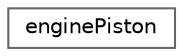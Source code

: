 digraph "Graphical Class Hierarchy"
{
 // LATEX_PDF_SIZE
  bgcolor="transparent";
  edge [fontname=Helvetica,fontsize=10,labelfontname=Helvetica,labelfontsize=10];
  node [fontname=Helvetica,fontsize=10,shape=box,height=0.2,width=0.4];
  rankdir="LR";
  Node0 [id="Node000000",label="enginePiston",height=0.2,width=0.4,color="grey40", fillcolor="white", style="filled",URL="$classFoam_1_1enginePiston.html",tooltip="Foam::enginePiston."];
}
